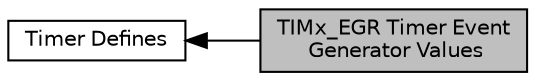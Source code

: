 digraph "TIMx_EGR Timer Event Generator Values"
{
  edge [fontname="Helvetica",fontsize="10",labelfontname="Helvetica",labelfontsize="10"];
  node [fontname="Helvetica",fontsize="10",shape=record];
  rankdir=LR;
  Node0 [label="TIMx_EGR Timer Event\l Generator Values",height=0.2,width=0.4,color="black", fillcolor="grey75", style="filled", fontcolor="black"];
  Node1 [label="Timer Defines",height=0.2,width=0.4,color="black", fillcolor="white", style="filled",URL="$group__timer__defines.html",tooltip="libopencm3 Defined Constants and Types for the STM32F1xx Timers "];
  Node1->Node0 [shape=plaintext, dir="back", style="solid"];
}
